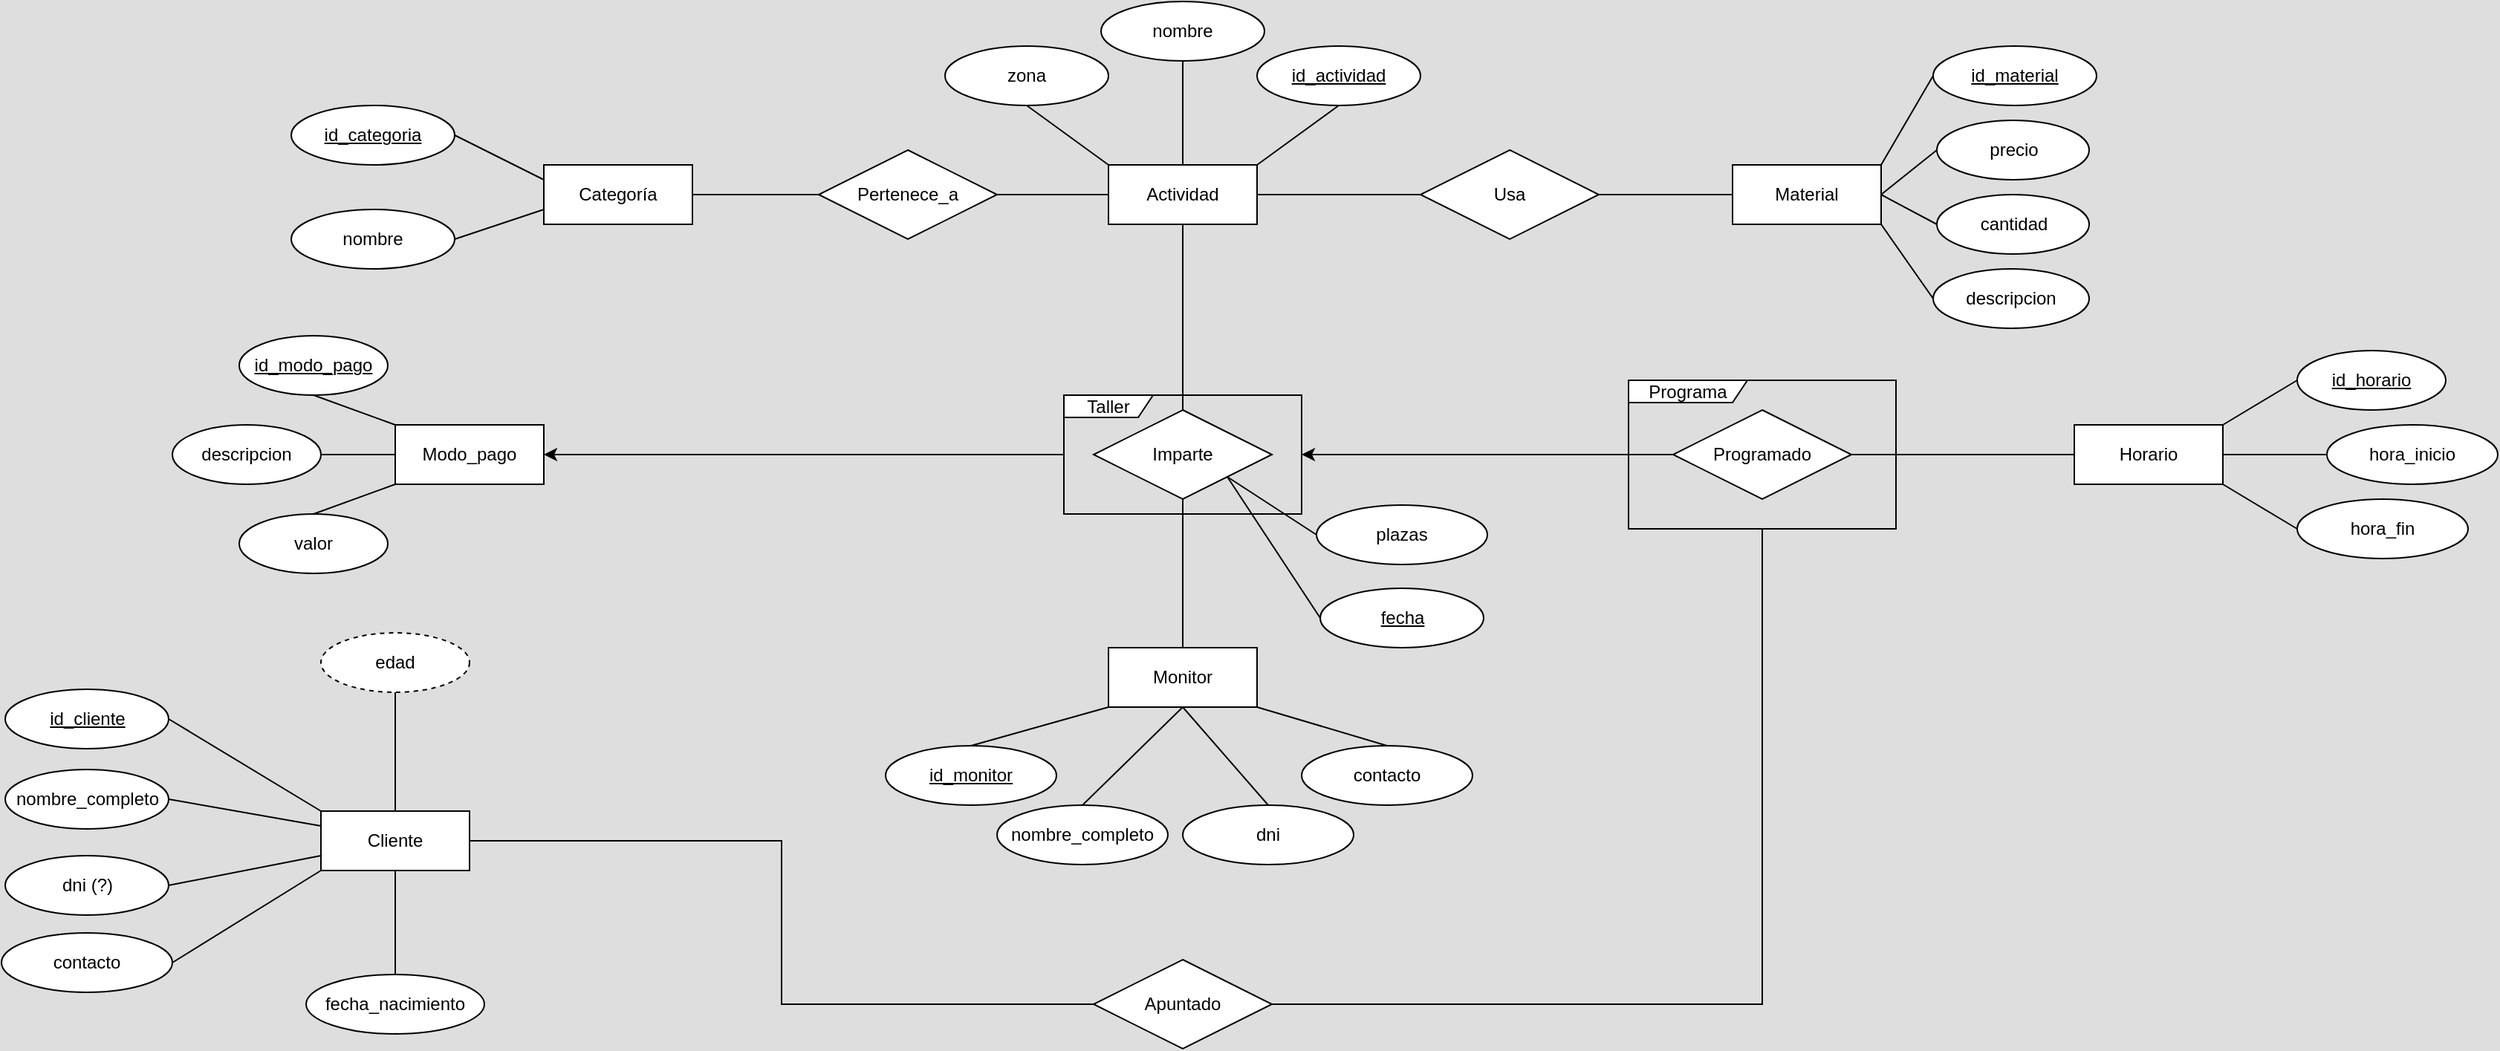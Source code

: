 <mxfile version="13.0.1" type="device"><diagram id="tX625Il0YWmtK7ISpHqI" name="Page-1"><mxGraphModel dx="2255" dy="816" grid="1" gridSize="10" guides="1" tooltips="1" connect="1" arrows="1" fold="1" page="1" pageScale="1" pageWidth="1169" pageHeight="827" background="#DEDEDE" math="0" shadow="0"><root><mxCell id="0"/><mxCell id="1" parent="0"/><mxCell id="6Z5-7HSRxszohHf6fz1V-97" style="edgeStyle=orthogonalEdgeStyle;rounded=0;orthogonalLoop=1;jettySize=auto;html=1;startArrow=none;startFill=0;endArrow=none;endFill=0;" parent="1" source="6Z5-7HSRxszohHf6fz1V-13" target="6Z5-7HSRxszohHf6fz1V-96" edge="1"><mxGeometry relative="1" as="geometry"/></mxCell><mxCell id="6Z5-7HSRxszohHf6fz1V-13" value="Actividad" style="whiteSpace=wrap;html=1;align=center;" parent="1" vertex="1"><mxGeometry x="210" y="165" width="100" height="40" as="geometry"/></mxCell><mxCell id="6Z5-7HSRxszohHf6fz1V-15" value="nombre" style="ellipse;whiteSpace=wrap;html=1;align=center;" parent="1" vertex="1"><mxGeometry x="205" y="55" width="110" height="40" as="geometry"/></mxCell><mxCell id="6Z5-7HSRxszohHf6fz1V-17" value="id_actividad" style="ellipse;whiteSpace=wrap;html=1;align=center;fontStyle=4;" parent="1" vertex="1"><mxGeometry x="310" y="85" width="110" height="40" as="geometry"/></mxCell><mxCell id="6Z5-7HSRxszohHf6fz1V-18" value="Material" style="whiteSpace=wrap;html=1;align=center;" parent="1" vertex="1"><mxGeometry x="630" y="165" width="100" height="40" as="geometry"/></mxCell><mxCell id="6Z5-7HSRxszohHf6fz1V-19" value="id_material" style="ellipse;whiteSpace=wrap;html=1;align=center;fontStyle=4;" parent="1" vertex="1"><mxGeometry x="765" y="85" width="110" height="40" as="geometry"/></mxCell><mxCell id="6Z5-7HSRxszohHf6fz1V-20" value="zona" style="ellipse;whiteSpace=wrap;html=1;align=center;" parent="1" vertex="1"><mxGeometry x="100" y="85" width="110" height="40" as="geometry"/></mxCell><mxCell id="6Z5-7HSRxszohHf6fz1V-22" value="precio" style="ellipse;whiteSpace=wrap;html=1;align=center;" parent="1" vertex="1"><mxGeometry x="767.5" y="135" width="102.5" height="40" as="geometry"/></mxCell><mxCell id="6Z5-7HSRxszohHf6fz1V-25" value="cantidad" style="ellipse;whiteSpace=wrap;html=1;align=center;" parent="1" vertex="1"><mxGeometry x="767.5" y="185" width="102.5" height="40" as="geometry"/></mxCell><mxCell id="6Z5-7HSRxszohHf6fz1V-26" value="Monitor" style="whiteSpace=wrap;html=1;align=center;" parent="1" vertex="1"><mxGeometry x="210" y="490" width="100" height="40" as="geometry"/></mxCell><mxCell id="6Z5-7HSRxszohHf6fz1V-27" value="id_monitor" style="ellipse;whiteSpace=wrap;html=1;align=center;fontStyle=4;" parent="1" vertex="1"><mxGeometry x="60" y="556" width="115" height="40" as="geometry"/></mxCell><mxCell id="6Z5-7HSRxszohHf6fz1V-29" value="nombre_completo" style="ellipse;whiteSpace=wrap;html=1;align=center;" parent="1" vertex="1"><mxGeometry x="135" y="596" width="115" height="40" as="geometry"/></mxCell><mxCell id="6Z5-7HSRxszohHf6fz1V-31" value="dni" style="ellipse;whiteSpace=wrap;html=1;align=center;" parent="1" vertex="1"><mxGeometry x="260" y="596" width="115" height="40" as="geometry"/></mxCell><mxCell id="6Z5-7HSRxszohHf6fz1V-32" value="contacto" style="ellipse;whiteSpace=wrap;html=1;align=center;" parent="1" vertex="1"><mxGeometry x="340" y="556" width="115" height="40" as="geometry"/></mxCell><mxCell id="6Z5-7HSRxszohHf6fz1V-34" value="Cliente" style="whiteSpace=wrap;html=1;align=center;" parent="1" vertex="1"><mxGeometry x="-320" y="600" width="100" height="40" as="geometry"/></mxCell><mxCell id="6Z5-7HSRxszohHf6fz1V-35" value="id_cliente" style="ellipse;whiteSpace=wrap;html=1;align=center;fontStyle=4;" parent="1" vertex="1"><mxGeometry x="-532.5" y="518" width="110" height="40" as="geometry"/></mxCell><mxCell id="6Z5-7HSRxszohHf6fz1V-36" value="nombre_completo" style="ellipse;whiteSpace=wrap;html=1;align=center;" parent="1" vertex="1"><mxGeometry x="-532.5" y="572" width="110" height="40" as="geometry"/></mxCell><mxCell id="6Z5-7HSRxszohHf6fz1V-37" value="dni (?)" style="ellipse;whiteSpace=wrap;html=1;align=center;" parent="1" vertex="1"><mxGeometry x="-532.5" y="630" width="110" height="40" as="geometry"/></mxCell><mxCell id="6Z5-7HSRxszohHf6fz1V-41" value="contacto" style="ellipse;whiteSpace=wrap;html=1;align=center;" parent="1" vertex="1"><mxGeometry x="-535" y="682" width="115" height="40" as="geometry"/></mxCell><mxCell id="6Z5-7HSRxszohHf6fz1V-42" value="fecha_nacimiento" style="ellipse;whiteSpace=wrap;html=1;align=center;" parent="1" vertex="1"><mxGeometry x="-330" y="710" width="120" height="40" as="geometry"/></mxCell><mxCell id="6Z5-7HSRxszohHf6fz1V-47" style="edgeStyle=orthogonalEdgeStyle;rounded=0;orthogonalLoop=1;jettySize=auto;html=1;exitX=0.5;exitY=0;exitDx=0;exitDy=0;entryX=0.5;entryY=1;entryDx=0;entryDy=0;endArrow=none;endFill=0;" parent="1" source="6Z5-7HSRxszohHf6fz1V-43" target="6Z5-7HSRxszohHf6fz1V-13" edge="1"><mxGeometry relative="1" as="geometry"/></mxCell><mxCell id="6Z5-7HSRxszohHf6fz1V-48" style="edgeStyle=orthogonalEdgeStyle;rounded=0;orthogonalLoop=1;jettySize=auto;html=1;exitX=0.5;exitY=1;exitDx=0;exitDy=0;entryX=0.5;entryY=0;entryDx=0;entryDy=0;endArrow=none;endFill=0;" parent="1" source="6Z5-7HSRxszohHf6fz1V-43" target="6Z5-7HSRxszohHf6fz1V-26" edge="1"><mxGeometry relative="1" as="geometry"/></mxCell><mxCell id="6Z5-7HSRxszohHf6fz1V-43" value="Imparte" style="shape=rhombus;perimeter=rhombusPerimeter;whiteSpace=wrap;html=1;align=center;" parent="1" vertex="1"><mxGeometry x="200" y="330" width="120" height="60" as="geometry"/></mxCell><mxCell id="6Z5-7HSRxszohHf6fz1V-45" style="edgeStyle=orthogonalEdgeStyle;rounded=0;orthogonalLoop=1;jettySize=auto;html=1;exitX=0;exitY=0.5;exitDx=0;exitDy=0;entryX=1;entryY=0.5;entryDx=0;entryDy=0;endArrow=none;endFill=0;" parent="1" source="6Z5-7HSRxszohHf6fz1V-44" target="6Z5-7HSRxszohHf6fz1V-13" edge="1"><mxGeometry relative="1" as="geometry"/></mxCell><mxCell id="6Z5-7HSRxszohHf6fz1V-46" style="edgeStyle=orthogonalEdgeStyle;rounded=0;orthogonalLoop=1;jettySize=auto;html=1;exitX=1;exitY=0.5;exitDx=0;exitDy=0;entryX=0;entryY=0.5;entryDx=0;entryDy=0;endArrow=none;endFill=0;" parent="1" source="6Z5-7HSRxszohHf6fz1V-44" target="6Z5-7HSRxszohHf6fz1V-18" edge="1"><mxGeometry relative="1" as="geometry"/></mxCell><mxCell id="6Z5-7HSRxszohHf6fz1V-49" style="edgeStyle=orthogonalEdgeStyle;rounded=0;orthogonalLoop=1;jettySize=auto;html=1;exitX=0;exitY=0.5;exitDx=0;exitDy=0;endArrow=none;endFill=0;entryX=1;entryY=0.5;entryDx=0;entryDy=0;" parent="1" source="6Z5-7HSRxszohHf6fz1V-44" target="6Z5-7HSRxszohHf6fz1V-13" edge="1"><mxGeometry relative="1" as="geometry"><mxPoint x="310" y="184.667" as="targetPoint"/></mxGeometry></mxCell><mxCell id="6Z5-7HSRxszohHf6fz1V-44" value="Usa" style="shape=rhombus;perimeter=rhombusPerimeter;whiteSpace=wrap;html=1;align=center;" parent="1" vertex="1"><mxGeometry x="420" y="155" width="120" height="60" as="geometry"/></mxCell><mxCell id="6Z5-7HSRxszohHf6fz1V-61" style="edgeStyle=orthogonalEdgeStyle;rounded=0;orthogonalLoop=1;jettySize=auto;html=1;endArrow=none;endFill=0;startArrow=classic;startFill=1;" parent="1" source="6Z5-7HSRxszohHf6fz1V-53" target="6Z5-7HSRxszohHf6fz1V-54" edge="1"><mxGeometry relative="1" as="geometry"/></mxCell><mxCell id="6Z5-7HSRxszohHf6fz1V-53" value="Modo_pago" style="whiteSpace=wrap;html=1;align=center;" parent="1" vertex="1"><mxGeometry x="-270" y="340" width="100" height="40" as="geometry"/></mxCell><mxCell id="6Z5-7HSRxszohHf6fz1V-54" value="Taller" style="shape=umlFrame;whiteSpace=wrap;html=1;width=60;height=15;" parent="1" vertex="1"><mxGeometry x="180" y="320" width="160" height="80" as="geometry"/></mxCell><mxCell id="6Z5-7HSRxszohHf6fz1V-62" value="id_modo_pago" style="ellipse;whiteSpace=wrap;html=1;align=center;fontStyle=4;" parent="1" vertex="1"><mxGeometry x="-375" y="280" width="100" height="40" as="geometry"/></mxCell><mxCell id="6Z5-7HSRxszohHf6fz1V-63" value="descripcion" style="ellipse;whiteSpace=wrap;html=1;align=center;" parent="1" vertex="1"><mxGeometry x="-420" y="340" width="100" height="40" as="geometry"/></mxCell><mxCell id="6Z5-7HSRxszohHf6fz1V-64" value="valor" style="ellipse;whiteSpace=wrap;html=1;align=center;" parent="1" vertex="1"><mxGeometry x="-375" y="400" width="100" height="40" as="geometry"/></mxCell><mxCell id="6Z5-7HSRxszohHf6fz1V-69" style="edgeStyle=orthogonalEdgeStyle;rounded=0;orthogonalLoop=1;jettySize=auto;html=1;exitX=0;exitY=0.5;exitDx=0;exitDy=0;entryX=1;entryY=0.5;entryDx=0;entryDy=0;startArrow=none;startFill=0;endArrow=none;endFill=0;" parent="1" source="6Z5-7HSRxszohHf6fz1V-68" target="6Z5-7HSRxszohHf6fz1V-34" edge="1"><mxGeometry relative="1" as="geometry"/></mxCell><mxCell id="6Z5-7HSRxszohHf6fz1V-149" style="edgeStyle=orthogonalEdgeStyle;rounded=0;orthogonalLoop=1;jettySize=auto;html=1;startArrow=none;startFill=0;endArrow=none;endFill=0;" parent="1" source="6Z5-7HSRxszohHf6fz1V-68" target="6Z5-7HSRxszohHf6fz1V-140" edge="1"><mxGeometry relative="1" as="geometry"/></mxCell><mxCell id="6Z5-7HSRxszohHf6fz1V-68" value="Apuntado" style="shape=rhombus;perimeter=rhombusPerimeter;whiteSpace=wrap;html=1;align=center;" parent="1" vertex="1"><mxGeometry x="200" y="700" width="120" height="60" as="geometry"/></mxCell><mxCell id="6Z5-7HSRxszohHf6fz1V-77" value="" style="endArrow=none;html=1;rounded=0;exitX=0;exitY=0.5;exitDx=0;exitDy=0;entryX=1;entryY=1;entryDx=0;entryDy=0;" parent="1" source="6Z5-7HSRxszohHf6fz1V-117" target="6Z5-7HSRxszohHf6fz1V-43" edge="1"><mxGeometry relative="1" as="geometry"><mxPoint x="142.5" y="420" as="sourcePoint"/><mxPoint x="290" y="440" as="targetPoint"/></mxGeometry></mxCell><mxCell id="6Z5-7HSRxszohHf6fz1V-79" value="plazas" style="ellipse;whiteSpace=wrap;html=1;align=center;" parent="1" vertex="1"><mxGeometry x="350" y="394" width="115" height="40" as="geometry"/></mxCell><mxCell id="6Z5-7HSRxszohHf6fz1V-80" value="" style="endArrow=none;html=1;rounded=0;exitX=1;exitY=1;exitDx=0;exitDy=0;entryX=0;entryY=0.5;entryDx=0;entryDy=0;" parent="1" source="6Z5-7HSRxszohHf6fz1V-43" target="6Z5-7HSRxszohHf6fz1V-79" edge="1"><mxGeometry relative="1" as="geometry"><mxPoint x="310" y="450" as="sourcePoint"/><mxPoint x="387.5" y="375" as="targetPoint"/></mxGeometry></mxCell><mxCell id="6Z5-7HSRxszohHf6fz1V-81" value="" style="endArrow=none;html=1;rounded=0;exitX=0.5;exitY=0;exitDx=0;exitDy=0;entryX=0;entryY=1;entryDx=0;entryDy=0;" parent="1" source="6Z5-7HSRxszohHf6fz1V-27" target="6Z5-7HSRxszohHf6fz1V-26" edge="1"><mxGeometry relative="1" as="geometry"><mxPoint x="10" y="681" as="sourcePoint"/><mxPoint x="87.5" y="606" as="targetPoint"/></mxGeometry></mxCell><mxCell id="6Z5-7HSRxszohHf6fz1V-82" value="" style="endArrow=none;html=1;rounded=0;exitX=0.5;exitY=0;exitDx=0;exitDy=0;entryX=0.5;entryY=1;entryDx=0;entryDy=0;" parent="1" source="6Z5-7HSRxszohHf6fz1V-29" target="6Z5-7HSRxszohHf6fz1V-26" edge="1"><mxGeometry relative="1" as="geometry"><mxPoint x="20" y="691" as="sourcePoint"/><mxPoint x="97.5" y="616" as="targetPoint"/></mxGeometry></mxCell><mxCell id="6Z5-7HSRxszohHf6fz1V-83" value="" style="endArrow=none;html=1;rounded=0;entryX=0.5;entryY=1;entryDx=0;entryDy=0;exitX=0.5;exitY=0;exitDx=0;exitDy=0;" parent="1" source="6Z5-7HSRxszohHf6fz1V-31" target="6Z5-7HSRxszohHf6fz1V-26" edge="1"><mxGeometry relative="1" as="geometry"><mxPoint x="318" y="596" as="sourcePoint"/><mxPoint x="312.5" y="538.5" as="targetPoint"/></mxGeometry></mxCell><mxCell id="6Z5-7HSRxszohHf6fz1V-84" value="" style="endArrow=none;html=1;rounded=0;exitX=1;exitY=1;exitDx=0;exitDy=0;entryX=0.5;entryY=0;entryDx=0;entryDy=0;" parent="1" source="6Z5-7HSRxszohHf6fz1V-26" target="6Z5-7HSRxszohHf6fz1V-32" edge="1"><mxGeometry relative="1" as="geometry"><mxPoint x="358.75" y="530" as="sourcePoint"/><mxPoint x="436.25" y="455" as="targetPoint"/></mxGeometry></mxCell><mxCell id="6Z5-7HSRxszohHf6fz1V-85" value="" style="endArrow=none;html=1;rounded=0;exitX=1;exitY=0.5;exitDx=0;exitDy=0;entryX=0;entryY=0;entryDx=0;entryDy=0;" parent="1" source="6Z5-7HSRxszohHf6fz1V-35" target="6Z5-7HSRxszohHf6fz1V-34" edge="1"><mxGeometry relative="1" as="geometry"><mxPoint x="-510" y="795" as="sourcePoint"/><mxPoint x="-432.5" y="720" as="targetPoint"/></mxGeometry></mxCell><mxCell id="6Z5-7HSRxszohHf6fz1V-86" value="" style="endArrow=none;html=1;rounded=0;exitX=1;exitY=0.5;exitDx=0;exitDy=0;entryX=0;entryY=0.25;entryDx=0;entryDy=0;" parent="1" source="6Z5-7HSRxszohHf6fz1V-36" target="6Z5-7HSRxszohHf6fz1V-34" edge="1"><mxGeometry relative="1" as="geometry"><mxPoint x="-500" y="805" as="sourcePoint"/><mxPoint x="-422.5" y="730" as="targetPoint"/></mxGeometry></mxCell><mxCell id="6Z5-7HSRxszohHf6fz1V-87" value="" style="endArrow=none;html=1;rounded=0;exitX=1;exitY=0.5;exitDx=0;exitDy=0;entryX=0;entryY=0.75;entryDx=0;entryDy=0;" parent="1" source="6Z5-7HSRxszohHf6fz1V-37" target="6Z5-7HSRxszohHf6fz1V-34" edge="1"><mxGeometry relative="1" as="geometry"><mxPoint x="-490" y="815" as="sourcePoint"/><mxPoint x="-412.5" y="740" as="targetPoint"/></mxGeometry></mxCell><mxCell id="6Z5-7HSRxszohHf6fz1V-89" value="" style="endArrow=none;html=1;rounded=0;exitX=0;exitY=1;exitDx=0;exitDy=0;entryX=1;entryY=0.5;entryDx=0;entryDy=0;" parent="1" source="6Z5-7HSRxszohHf6fz1V-34" target="6Z5-7HSRxszohHf6fz1V-41" edge="1"><mxGeometry relative="1" as="geometry"><mxPoint x="-470" y="835" as="sourcePoint"/><mxPoint x="-392.5" y="760" as="targetPoint"/></mxGeometry></mxCell><mxCell id="6Z5-7HSRxszohHf6fz1V-90" value="" style="endArrow=none;html=1;rounded=0;exitX=0.5;exitY=1;exitDx=0;exitDy=0;entryX=0.5;entryY=0;entryDx=0;entryDy=0;" parent="1" source="6Z5-7HSRxszohHf6fz1V-34" target="6Z5-7HSRxszohHf6fz1V-42" edge="1"><mxGeometry relative="1" as="geometry"><mxPoint x="-460" y="845" as="sourcePoint"/><mxPoint x="-382.5" y="770" as="targetPoint"/></mxGeometry></mxCell><mxCell id="6Z5-7HSRxszohHf6fz1V-91" style="edgeStyle=orthogonalEdgeStyle;rounded=0;orthogonalLoop=1;jettySize=auto;html=1;exitX=0.5;exitY=1;exitDx=0;exitDy=0;startArrow=none;startFill=0;endArrow=none;endFill=0;" parent="1" edge="1"><mxGeometry relative="1" as="geometry"><mxPoint x="-477.5" y="712" as="sourcePoint"/><mxPoint x="-477.5" y="712" as="targetPoint"/></mxGeometry></mxCell><mxCell id="6Z5-7HSRxszohHf6fz1V-94" value="Categoría" style="whiteSpace=wrap;html=1;align=center;" parent="1" vertex="1"><mxGeometry x="-170" y="165" width="100" height="40" as="geometry"/></mxCell><mxCell id="6Z5-7HSRxszohHf6fz1V-98" style="edgeStyle=orthogonalEdgeStyle;rounded=0;orthogonalLoop=1;jettySize=auto;html=1;startArrow=none;startFill=0;endArrow=none;endFill=0;" parent="1" source="6Z5-7HSRxszohHf6fz1V-96" target="6Z5-7HSRxszohHf6fz1V-94" edge="1"><mxGeometry relative="1" as="geometry"/></mxCell><mxCell id="6Z5-7HSRxszohHf6fz1V-96" value="Pertenece_a" style="shape=rhombus;perimeter=rhombusPerimeter;whiteSpace=wrap;html=1;align=center;" parent="1" vertex="1"><mxGeometry x="15" y="155" width="120" height="60" as="geometry"/></mxCell><mxCell id="6Z5-7HSRxszohHf6fz1V-99" value="id_categoria" style="ellipse;whiteSpace=wrap;html=1;align=center;fontStyle=4;" parent="1" vertex="1"><mxGeometry x="-340" y="125" width="110" height="40" as="geometry"/></mxCell><mxCell id="6Z5-7HSRxszohHf6fz1V-100" value="nombre" style="ellipse;whiteSpace=wrap;html=1;align=center;" parent="1" vertex="1"><mxGeometry x="-340" y="195" width="110" height="40" as="geometry"/></mxCell><mxCell id="6Z5-7HSRxszohHf6fz1V-101" value="" style="endArrow=none;html=1;rounded=0;exitX=0;exitY=0;exitDx=0;exitDy=0;entryX=0.5;entryY=1;entryDx=0;entryDy=0;" parent="1" source="6Z5-7HSRxszohHf6fz1V-13" target="6Z5-7HSRxszohHf6fz1V-20" edge="1"><mxGeometry relative="1" as="geometry"><mxPoint x="121.25" y="281" as="sourcePoint"/><mxPoint x="188.75" y="215.0" as="targetPoint"/></mxGeometry></mxCell><mxCell id="6Z5-7HSRxszohHf6fz1V-102" value="" style="endArrow=none;html=1;rounded=0;exitX=0.5;exitY=0;exitDx=0;exitDy=0;entryX=0.5;entryY=1;entryDx=0;entryDy=0;" parent="1" source="6Z5-7HSRxszohHf6fz1V-13" target="6Z5-7HSRxszohHf6fz1V-15" edge="1"><mxGeometry relative="1" as="geometry"><mxPoint x="212.5" y="215" as="sourcePoint"/><mxPoint x="280" y="149.0" as="targetPoint"/></mxGeometry></mxCell><mxCell id="6Z5-7HSRxszohHf6fz1V-103" value="" style="endArrow=none;html=1;rounded=0;exitX=1;exitY=0;exitDx=0;exitDy=0;entryX=0.5;entryY=1;entryDx=0;entryDy=0;" parent="1" source="6Z5-7HSRxszohHf6fz1V-13" target="6Z5-7HSRxszohHf6fz1V-17" edge="1"><mxGeometry relative="1" as="geometry"><mxPoint x="290" y="291" as="sourcePoint"/><mxPoint x="357.5" y="225.0" as="targetPoint"/></mxGeometry></mxCell><mxCell id="6Z5-7HSRxszohHf6fz1V-104" value="" style="endArrow=none;html=1;rounded=0;exitX=0;exitY=0;exitDx=0;exitDy=0;entryX=0.5;entryY=1;entryDx=0;entryDy=0;" parent="1" source="6Z5-7HSRxszohHf6fz1V-53" target="6Z5-7HSRxszohHf6fz1V-62" edge="1"><mxGeometry relative="1" as="geometry"><mxPoint x="-420" y="480" as="sourcePoint"/><mxPoint x="-352.5" y="414.0" as="targetPoint"/></mxGeometry></mxCell><mxCell id="6Z5-7HSRxszohHf6fz1V-105" value="" style="endArrow=none;html=1;rounded=0;exitX=1;exitY=0.5;exitDx=0;exitDy=0;entryX=0;entryY=0.5;entryDx=0;entryDy=0;" parent="1" source="6Z5-7HSRxszohHf6fz1V-63" target="6Z5-7HSRxszohHf6fz1V-53" edge="1"><mxGeometry relative="1" as="geometry"><mxPoint x="-420" y="466" as="sourcePoint"/><mxPoint x="-352.5" y="400.0" as="targetPoint"/></mxGeometry></mxCell><mxCell id="6Z5-7HSRxszohHf6fz1V-106" value="" style="endArrow=none;html=1;rounded=0;exitX=0.5;exitY=0;exitDx=0;exitDy=0;entryX=0;entryY=1;entryDx=0;entryDy=0;" parent="1" source="6Z5-7HSRxszohHf6fz1V-64" target="6Z5-7HSRxszohHf6fz1V-53" edge="1"><mxGeometry relative="1" as="geometry"><mxPoint x="-387.5" y="526" as="sourcePoint"/><mxPoint x="-320" y="460.0" as="targetPoint"/></mxGeometry></mxCell><mxCell id="6Z5-7HSRxszohHf6fz1V-110" value="" style="endArrow=none;html=1;rounded=0;exitX=0;exitY=0.75;exitDx=0;exitDy=0;entryX=1;entryY=0.5;entryDx=0;entryDy=0;" parent="1" source="6Z5-7HSRxszohHf6fz1V-94" target="6Z5-7HSRxszohHf6fz1V-100" edge="1"><mxGeometry relative="1" as="geometry"><mxPoint x="-215" y="235.0" as="sourcePoint"/><mxPoint x="-270" y="215.0" as="targetPoint"/></mxGeometry></mxCell><mxCell id="6Z5-7HSRxszohHf6fz1V-111" value="" style="endArrow=none;html=1;rounded=0;exitX=0;exitY=0.25;exitDx=0;exitDy=0;entryX=1;entryY=0.5;entryDx=0;entryDy=0;" parent="1" source="6Z5-7HSRxszohHf6fz1V-94" target="6Z5-7HSRxszohHf6fz1V-99" edge="1"><mxGeometry relative="1" as="geometry"><mxPoint x="-150" y="125" as="sourcePoint"/><mxPoint x="-210" y="145" as="targetPoint"/></mxGeometry></mxCell><mxCell id="6Z5-7HSRxszohHf6fz1V-112" value="" style="endArrow=none;html=1;rounded=0;exitX=1;exitY=0.5;exitDx=0;exitDy=0;entryX=0;entryY=0.5;entryDx=0;entryDy=0;" parent="1" source="6Z5-7HSRxszohHf6fz1V-18" target="6Z5-7HSRxszohHf6fz1V-25" edge="1"><mxGeometry relative="1" as="geometry"><mxPoint x="700" y="235" as="sourcePoint"/><mxPoint x="760.0" y="235" as="targetPoint"/></mxGeometry></mxCell><mxCell id="6Z5-7HSRxszohHf6fz1V-115" value="" style="endArrow=none;html=1;rounded=0;exitX=1;exitY=0.5;exitDx=0;exitDy=0;entryX=0;entryY=0.5;entryDx=0;entryDy=0;" parent="1" source="6Z5-7HSRxszohHf6fz1V-18" target="6Z5-7HSRxszohHf6fz1V-22" edge="1"><mxGeometry relative="1" as="geometry"><mxPoint x="710" y="245" as="sourcePoint"/><mxPoint x="770.0" y="245" as="targetPoint"/></mxGeometry></mxCell><mxCell id="6Z5-7HSRxszohHf6fz1V-116" value="" style="endArrow=none;html=1;rounded=0;exitX=1;exitY=0;exitDx=0;exitDy=0;entryX=0;entryY=0.5;entryDx=0;entryDy=0;" parent="1" source="6Z5-7HSRxszohHf6fz1V-18" target="6Z5-7HSRxszohHf6fz1V-19" edge="1"><mxGeometry relative="1" as="geometry"><mxPoint x="720" y="255" as="sourcePoint"/><mxPoint x="780.0" y="255" as="targetPoint"/></mxGeometry></mxCell><mxCell id="6Z5-7HSRxszohHf6fz1V-117" value="fecha" style="ellipse;whiteSpace=wrap;html=1;align=center;fontStyle=4;" parent="1" vertex="1"><mxGeometry x="352.5" y="450" width="110" height="40" as="geometry"/></mxCell><mxCell id="6Z5-7HSRxszohHf6fz1V-118" value="Horario" style="whiteSpace=wrap;html=1;align=center;" parent="1" vertex="1"><mxGeometry x="860" y="340" width="100" height="40" as="geometry"/></mxCell><mxCell id="6Z5-7HSRxszohHf6fz1V-123" style="edgeStyle=orthogonalEdgeStyle;rounded=0;orthogonalLoop=1;jettySize=auto;html=1;startArrow=none;startFill=0;endArrow=none;endFill=0;" parent="1" source="6Z5-7HSRxszohHf6fz1V-121" target="6Z5-7HSRxszohHf6fz1V-118" edge="1"><mxGeometry relative="1" as="geometry"/></mxCell><mxCell id="6Z5-7HSRxszohHf6fz1V-148" style="edgeStyle=orthogonalEdgeStyle;rounded=0;orthogonalLoop=1;jettySize=auto;html=1;startArrow=none;startFill=0;endArrow=classic;endFill=1;" parent="1" source="6Z5-7HSRxszohHf6fz1V-121" target="6Z5-7HSRxszohHf6fz1V-54" edge="1"><mxGeometry relative="1" as="geometry"/></mxCell><mxCell id="6Z5-7HSRxszohHf6fz1V-121" value="Programado" style="shape=rhombus;perimeter=rhombusPerimeter;whiteSpace=wrap;html=1;align=center;" parent="1" vertex="1"><mxGeometry x="590" y="330" width="120" height="60" as="geometry"/></mxCell><mxCell id="6Z5-7HSRxszohHf6fz1V-126" value="" style="endArrow=none;html=1;rounded=0;exitX=0;exitY=0.5;exitDx=0;exitDy=0;entryX=1;entryY=0;entryDx=0;entryDy=0;" parent="1" source="6Z5-7HSRxszohHf6fz1V-127" target="6Z5-7HSRxszohHf6fz1V-118" edge="1"><mxGeometry relative="1" as="geometry"><mxPoint x="1132.646" y="236.774" as="sourcePoint"/><mxPoint x="1187.5" y="197" as="targetPoint"/></mxGeometry></mxCell><mxCell id="6Z5-7HSRxszohHf6fz1V-127" value="id_horario" style="ellipse;whiteSpace=wrap;html=1;align=center;fontStyle=4;" parent="1" vertex="1"><mxGeometry x="1010" y="290" width="100" height="40" as="geometry"/></mxCell><mxCell id="6Z5-7HSRxszohHf6fz1V-133" value="" style="endArrow=none;html=1;rounded=0;entryX=1;entryY=0.5;entryDx=0;entryDy=0;exitX=0;exitY=0.5;exitDx=0;exitDy=0;" parent="1" source="6Z5-7HSRxszohHf6fz1V-131" target="6Z5-7HSRxszohHf6fz1V-118" edge="1"><mxGeometry relative="1" as="geometry"><mxPoint x="1230.5" y="364" as="sourcePoint"/><mxPoint x="1172.5" y="298" as="targetPoint"/></mxGeometry></mxCell><mxCell id="6Z5-7HSRxszohHf6fz1V-134" value="hora_fin" style="ellipse;whiteSpace=wrap;html=1;align=center;" parent="1" vertex="1"><mxGeometry x="1010" y="390" width="115" height="40" as="geometry"/></mxCell><mxCell id="6Z5-7HSRxszohHf6fz1V-136" value="edad" style="ellipse;whiteSpace=wrap;html=1;align=center;dashed=1;" parent="1" vertex="1"><mxGeometry x="-320" y="480" width="100" height="40" as="geometry"/></mxCell><mxCell id="6Z5-7HSRxszohHf6fz1V-137" value="" style="endArrow=none;html=1;rounded=0;exitX=0.5;exitY=0;exitDx=0;exitDy=0;entryX=0.5;entryY=1;entryDx=0;entryDy=0;" parent="1" source="6Z5-7HSRxszohHf6fz1V-34" target="6Z5-7HSRxszohHf6fz1V-136" edge="1"><mxGeometry relative="1" as="geometry"><mxPoint x="-280" y="550" as="sourcePoint"/><mxPoint x="-220.0" y="550" as="targetPoint"/></mxGeometry></mxCell><mxCell id="6Z5-7HSRxszohHf6fz1V-140" value="Programa" style="shape=umlFrame;whiteSpace=wrap;html=1;width=80;height=15;" parent="1" vertex="1"><mxGeometry x="560" y="310" width="180" height="100" as="geometry"/></mxCell><mxCell id="6Z5-7HSRxszohHf6fz1V-131" value="hora_inicio" style="ellipse;whiteSpace=wrap;html=1;align=center;" parent="1" vertex="1"><mxGeometry x="1030" y="340" width="115" height="40" as="geometry"/></mxCell><mxCell id="6Z5-7HSRxszohHf6fz1V-144" value="" style="endArrow=none;html=1;rounded=0;entryX=1;entryY=1;entryDx=0;entryDy=0;exitX=0;exitY=0.5;exitDx=0;exitDy=0;" parent="1" source="6Z5-7HSRxszohHf6fz1V-134" target="6Z5-7HSRxszohHf6fz1V-118" edge="1"><mxGeometry relative="1" as="geometry"><mxPoint x="1432.5" y="301" as="sourcePoint"/><mxPoint x="910" y="380" as="targetPoint"/></mxGeometry></mxCell><mxCell id="FqyGDOUxgRURmkKy6N09-1" value="descripcion" style="ellipse;whiteSpace=wrap;html=1;align=center;" parent="1" vertex="1"><mxGeometry x="765" y="235" width="105" height="40" as="geometry"/></mxCell><mxCell id="FqyGDOUxgRURmkKy6N09-3" value="" style="endArrow=none;html=1;rounded=0;exitX=1;exitY=1;exitDx=0;exitDy=0;entryX=0;entryY=0.5;entryDx=0;entryDy=0;" parent="1" source="6Z5-7HSRxszohHf6fz1V-18" target="FqyGDOUxgRURmkKy6N09-1" edge="1"><mxGeometry relative="1" as="geometry"><mxPoint x="730" y="215" as="sourcePoint"/><mxPoint x="767.5" y="235" as="targetPoint"/></mxGeometry></mxCell></root></mxGraphModel></diagram></mxfile>